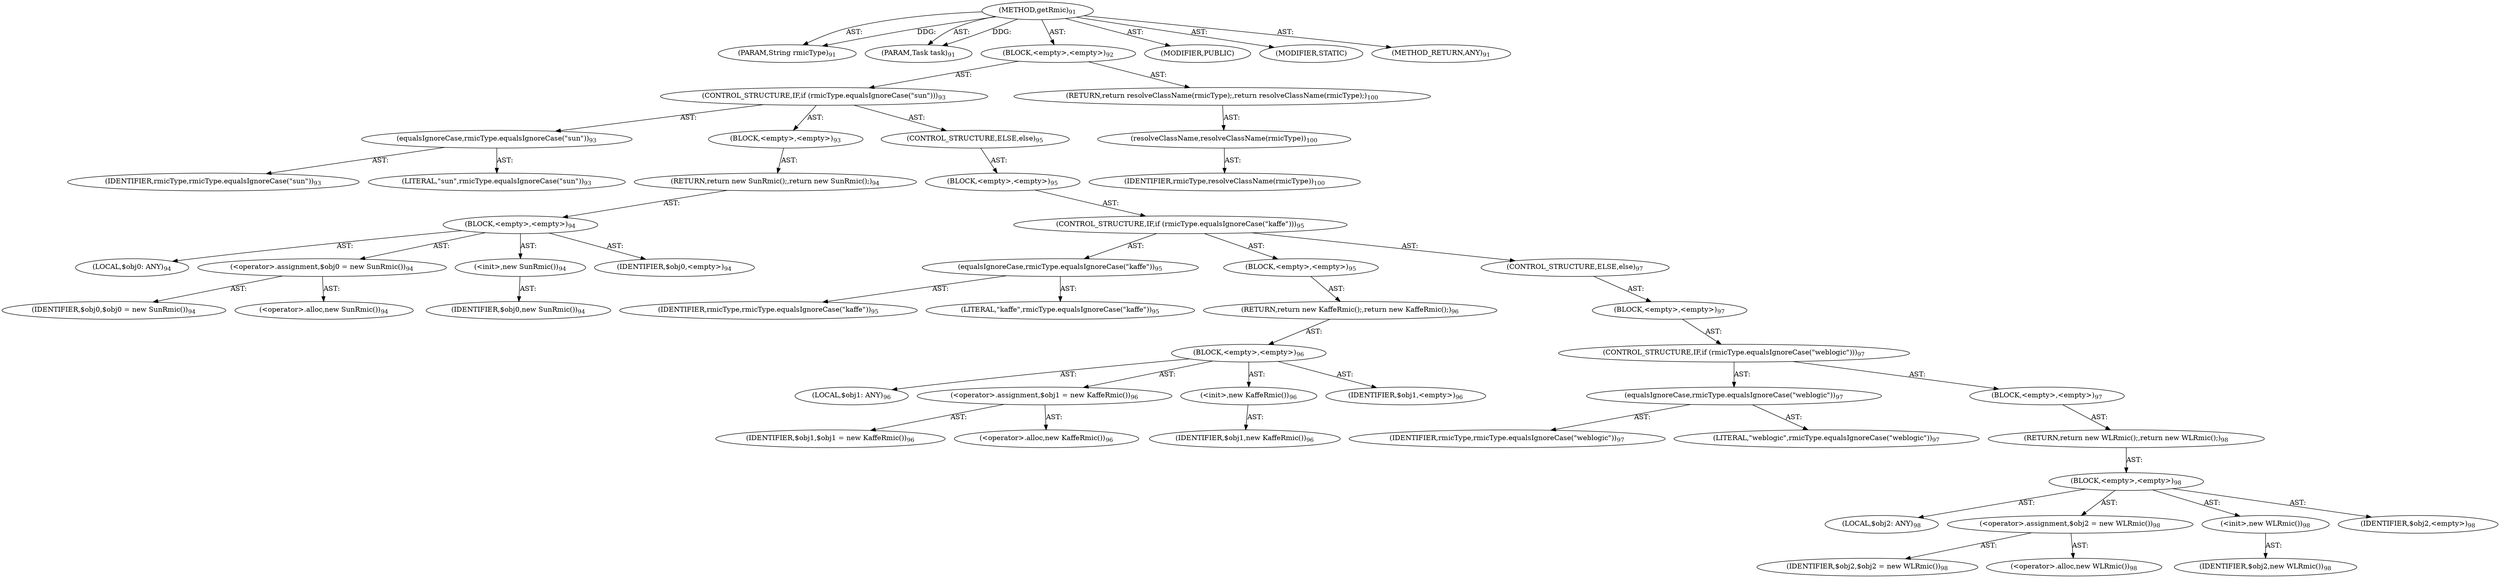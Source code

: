 digraph "getRmic" {  
"111669149697" [label = <(METHOD,getRmic)<SUB>91</SUB>> ]
"115964116993" [label = <(PARAM,String rmicType)<SUB>91</SUB>> ]
"115964116994" [label = <(PARAM,Task task)<SUB>91</SUB>> ]
"25769803777" [label = <(BLOCK,&lt;empty&gt;,&lt;empty&gt;)<SUB>92</SUB>> ]
"47244640256" [label = <(CONTROL_STRUCTURE,IF,if (rmicType.equalsIgnoreCase(&quot;sun&quot;)))<SUB>93</SUB>> ]
"30064771072" [label = <(equalsIgnoreCase,rmicType.equalsIgnoreCase(&quot;sun&quot;))<SUB>93</SUB>> ]
"68719476736" [label = <(IDENTIFIER,rmicType,rmicType.equalsIgnoreCase(&quot;sun&quot;))<SUB>93</SUB>> ]
"90194313216" [label = <(LITERAL,&quot;sun&quot;,rmicType.equalsIgnoreCase(&quot;sun&quot;))<SUB>93</SUB>> ]
"25769803778" [label = <(BLOCK,&lt;empty&gt;,&lt;empty&gt;)<SUB>93</SUB>> ]
"146028888064" [label = <(RETURN,return new SunRmic();,return new SunRmic();)<SUB>94</SUB>> ]
"25769803779" [label = <(BLOCK,&lt;empty&gt;,&lt;empty&gt;)<SUB>94</SUB>> ]
"94489280512" [label = <(LOCAL,$obj0: ANY)<SUB>94</SUB>> ]
"30064771073" [label = <(&lt;operator&gt;.assignment,$obj0 = new SunRmic())<SUB>94</SUB>> ]
"68719476737" [label = <(IDENTIFIER,$obj0,$obj0 = new SunRmic())<SUB>94</SUB>> ]
"30064771074" [label = <(&lt;operator&gt;.alloc,new SunRmic())<SUB>94</SUB>> ]
"30064771075" [label = <(&lt;init&gt;,new SunRmic())<SUB>94</SUB>> ]
"68719476738" [label = <(IDENTIFIER,$obj0,new SunRmic())<SUB>94</SUB>> ]
"68719476739" [label = <(IDENTIFIER,$obj0,&lt;empty&gt;)<SUB>94</SUB>> ]
"47244640257" [label = <(CONTROL_STRUCTURE,ELSE,else)<SUB>95</SUB>> ]
"25769803780" [label = <(BLOCK,&lt;empty&gt;,&lt;empty&gt;)<SUB>95</SUB>> ]
"47244640258" [label = <(CONTROL_STRUCTURE,IF,if (rmicType.equalsIgnoreCase(&quot;kaffe&quot;)))<SUB>95</SUB>> ]
"30064771076" [label = <(equalsIgnoreCase,rmicType.equalsIgnoreCase(&quot;kaffe&quot;))<SUB>95</SUB>> ]
"68719476740" [label = <(IDENTIFIER,rmicType,rmicType.equalsIgnoreCase(&quot;kaffe&quot;))<SUB>95</SUB>> ]
"90194313217" [label = <(LITERAL,&quot;kaffe&quot;,rmicType.equalsIgnoreCase(&quot;kaffe&quot;))<SUB>95</SUB>> ]
"25769803781" [label = <(BLOCK,&lt;empty&gt;,&lt;empty&gt;)<SUB>95</SUB>> ]
"146028888065" [label = <(RETURN,return new KaffeRmic();,return new KaffeRmic();)<SUB>96</SUB>> ]
"25769803782" [label = <(BLOCK,&lt;empty&gt;,&lt;empty&gt;)<SUB>96</SUB>> ]
"94489280513" [label = <(LOCAL,$obj1: ANY)<SUB>96</SUB>> ]
"30064771077" [label = <(&lt;operator&gt;.assignment,$obj1 = new KaffeRmic())<SUB>96</SUB>> ]
"68719476741" [label = <(IDENTIFIER,$obj1,$obj1 = new KaffeRmic())<SUB>96</SUB>> ]
"30064771078" [label = <(&lt;operator&gt;.alloc,new KaffeRmic())<SUB>96</SUB>> ]
"30064771079" [label = <(&lt;init&gt;,new KaffeRmic())<SUB>96</SUB>> ]
"68719476742" [label = <(IDENTIFIER,$obj1,new KaffeRmic())<SUB>96</SUB>> ]
"68719476743" [label = <(IDENTIFIER,$obj1,&lt;empty&gt;)<SUB>96</SUB>> ]
"47244640259" [label = <(CONTROL_STRUCTURE,ELSE,else)<SUB>97</SUB>> ]
"25769803783" [label = <(BLOCK,&lt;empty&gt;,&lt;empty&gt;)<SUB>97</SUB>> ]
"47244640260" [label = <(CONTROL_STRUCTURE,IF,if (rmicType.equalsIgnoreCase(&quot;weblogic&quot;)))<SUB>97</SUB>> ]
"30064771080" [label = <(equalsIgnoreCase,rmicType.equalsIgnoreCase(&quot;weblogic&quot;))<SUB>97</SUB>> ]
"68719476744" [label = <(IDENTIFIER,rmicType,rmicType.equalsIgnoreCase(&quot;weblogic&quot;))<SUB>97</SUB>> ]
"90194313218" [label = <(LITERAL,&quot;weblogic&quot;,rmicType.equalsIgnoreCase(&quot;weblogic&quot;))<SUB>97</SUB>> ]
"25769803784" [label = <(BLOCK,&lt;empty&gt;,&lt;empty&gt;)<SUB>97</SUB>> ]
"146028888066" [label = <(RETURN,return new WLRmic();,return new WLRmic();)<SUB>98</SUB>> ]
"25769803785" [label = <(BLOCK,&lt;empty&gt;,&lt;empty&gt;)<SUB>98</SUB>> ]
"94489280514" [label = <(LOCAL,$obj2: ANY)<SUB>98</SUB>> ]
"30064771081" [label = <(&lt;operator&gt;.assignment,$obj2 = new WLRmic())<SUB>98</SUB>> ]
"68719476745" [label = <(IDENTIFIER,$obj2,$obj2 = new WLRmic())<SUB>98</SUB>> ]
"30064771082" [label = <(&lt;operator&gt;.alloc,new WLRmic())<SUB>98</SUB>> ]
"30064771083" [label = <(&lt;init&gt;,new WLRmic())<SUB>98</SUB>> ]
"68719476746" [label = <(IDENTIFIER,$obj2,new WLRmic())<SUB>98</SUB>> ]
"68719476747" [label = <(IDENTIFIER,$obj2,&lt;empty&gt;)<SUB>98</SUB>> ]
"146028888067" [label = <(RETURN,return resolveClassName(rmicType);,return resolveClassName(rmicType);)<SUB>100</SUB>> ]
"30064771084" [label = <(resolveClassName,resolveClassName(rmicType))<SUB>100</SUB>> ]
"68719476748" [label = <(IDENTIFIER,rmicType,resolveClassName(rmicType))<SUB>100</SUB>> ]
"133143986178" [label = <(MODIFIER,PUBLIC)> ]
"133143986179" [label = <(MODIFIER,STATIC)> ]
"128849018881" [label = <(METHOD_RETURN,ANY)<SUB>91</SUB>> ]
  "111669149697" -> "115964116993"  [ label = "AST: "] 
  "111669149697" -> "115964116994"  [ label = "AST: "] 
  "111669149697" -> "25769803777"  [ label = "AST: "] 
  "111669149697" -> "133143986178"  [ label = "AST: "] 
  "111669149697" -> "133143986179"  [ label = "AST: "] 
  "111669149697" -> "128849018881"  [ label = "AST: "] 
  "25769803777" -> "47244640256"  [ label = "AST: "] 
  "25769803777" -> "146028888067"  [ label = "AST: "] 
  "47244640256" -> "30064771072"  [ label = "AST: "] 
  "47244640256" -> "25769803778"  [ label = "AST: "] 
  "47244640256" -> "47244640257"  [ label = "AST: "] 
  "30064771072" -> "68719476736"  [ label = "AST: "] 
  "30064771072" -> "90194313216"  [ label = "AST: "] 
  "25769803778" -> "146028888064"  [ label = "AST: "] 
  "146028888064" -> "25769803779"  [ label = "AST: "] 
  "25769803779" -> "94489280512"  [ label = "AST: "] 
  "25769803779" -> "30064771073"  [ label = "AST: "] 
  "25769803779" -> "30064771075"  [ label = "AST: "] 
  "25769803779" -> "68719476739"  [ label = "AST: "] 
  "30064771073" -> "68719476737"  [ label = "AST: "] 
  "30064771073" -> "30064771074"  [ label = "AST: "] 
  "30064771075" -> "68719476738"  [ label = "AST: "] 
  "47244640257" -> "25769803780"  [ label = "AST: "] 
  "25769803780" -> "47244640258"  [ label = "AST: "] 
  "47244640258" -> "30064771076"  [ label = "AST: "] 
  "47244640258" -> "25769803781"  [ label = "AST: "] 
  "47244640258" -> "47244640259"  [ label = "AST: "] 
  "30064771076" -> "68719476740"  [ label = "AST: "] 
  "30064771076" -> "90194313217"  [ label = "AST: "] 
  "25769803781" -> "146028888065"  [ label = "AST: "] 
  "146028888065" -> "25769803782"  [ label = "AST: "] 
  "25769803782" -> "94489280513"  [ label = "AST: "] 
  "25769803782" -> "30064771077"  [ label = "AST: "] 
  "25769803782" -> "30064771079"  [ label = "AST: "] 
  "25769803782" -> "68719476743"  [ label = "AST: "] 
  "30064771077" -> "68719476741"  [ label = "AST: "] 
  "30064771077" -> "30064771078"  [ label = "AST: "] 
  "30064771079" -> "68719476742"  [ label = "AST: "] 
  "47244640259" -> "25769803783"  [ label = "AST: "] 
  "25769803783" -> "47244640260"  [ label = "AST: "] 
  "47244640260" -> "30064771080"  [ label = "AST: "] 
  "47244640260" -> "25769803784"  [ label = "AST: "] 
  "30064771080" -> "68719476744"  [ label = "AST: "] 
  "30064771080" -> "90194313218"  [ label = "AST: "] 
  "25769803784" -> "146028888066"  [ label = "AST: "] 
  "146028888066" -> "25769803785"  [ label = "AST: "] 
  "25769803785" -> "94489280514"  [ label = "AST: "] 
  "25769803785" -> "30064771081"  [ label = "AST: "] 
  "25769803785" -> "30064771083"  [ label = "AST: "] 
  "25769803785" -> "68719476747"  [ label = "AST: "] 
  "30064771081" -> "68719476745"  [ label = "AST: "] 
  "30064771081" -> "30064771082"  [ label = "AST: "] 
  "30064771083" -> "68719476746"  [ label = "AST: "] 
  "146028888067" -> "30064771084"  [ label = "AST: "] 
  "30064771084" -> "68719476748"  [ label = "AST: "] 
  "111669149697" -> "115964116993"  [ label = "DDG: "] 
  "111669149697" -> "115964116994"  [ label = "DDG: "] 
}
